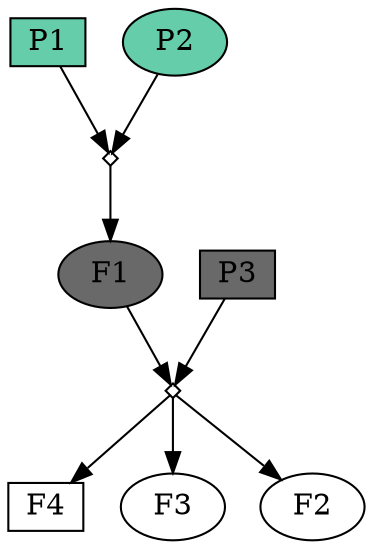 digraph {
	F4 [shape=box fillcolor=white fontcolor=black height=0.3 regular=0 shape=box style=filled width=0.5]
	P3xF1 -> F4
	F3 [shape=box fillcolor=white fontcolor=black height=0.3 regular=0 shape=ellipse style=filled width=0.5]
	P3xF1 -> F3
	F2 [shape=box fillcolor=white fontcolor=black height=0.3 regular=0 shape=ellipse style=filled width=0.5]
	P3xF1 -> F2
	F1 [shape=box fillcolor=dimgrey fontcolor=black height=0.3 regular=0 shape=ellipse style=filled width=0.5]
	P1xP2 -> F1
	F1 -> P3xF1
	P3 [shape=box fillcolor=dimgrey fontcolor=black height=0.3 regular=0 shape=box style=filled width=0.5]
	P3 -> P3xF1
	P1 [shape=box fillcolor=aquamarine3 fontcolor=black height=0.3 regular=0 shape=box style=filled width=0.5]
	P1 -> P1xP2
	P2 [shape=box fillcolor=aquamarine3 fontcolor=black height=0.3 regular=0 shape=ellipse style=filled width=0.5]
	P2 -> P1xP2
	P3xF1 [label="" height=.1 shape=diamond width=.1]
	P1xP2 [label="" height=.1 shape=diamond width=.1]
}
